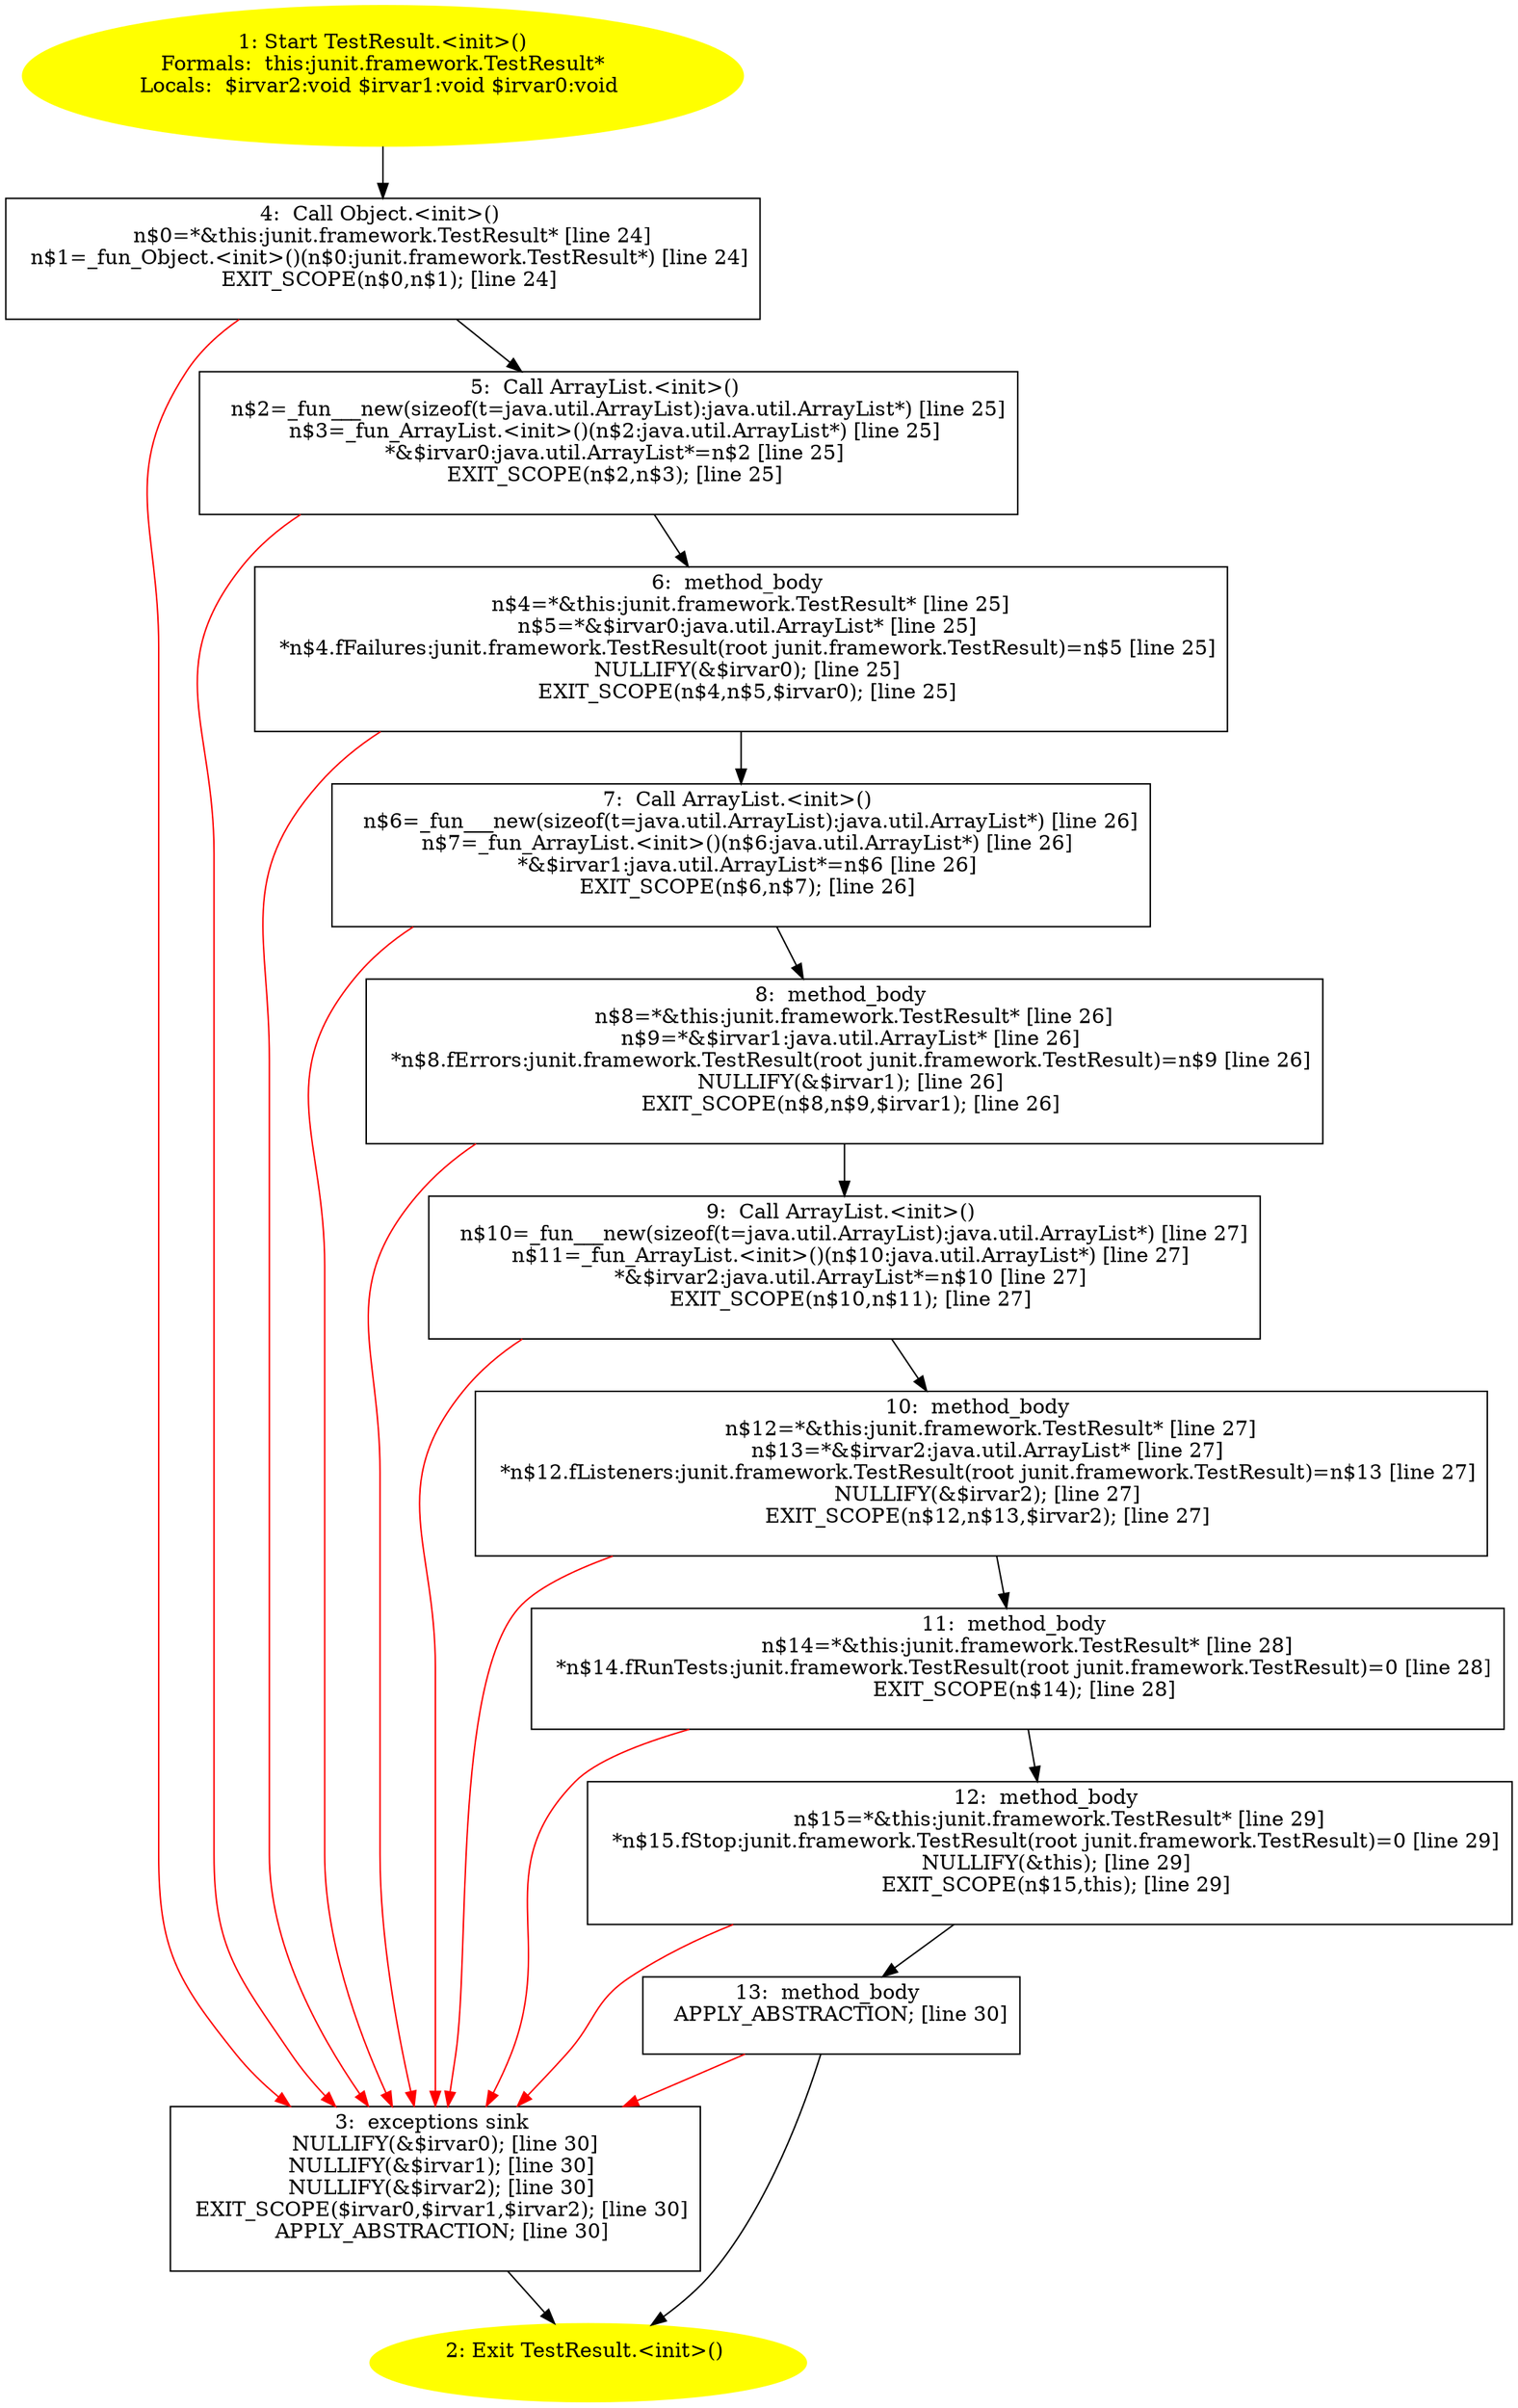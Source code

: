 /* @generated */
digraph cfg {
"junit.framework.TestResult.<init>().3354f0b9743543b9296d82badfc34456_1" [label="1: Start TestResult.<init>()\nFormals:  this:junit.framework.TestResult*\nLocals:  $irvar2:void $irvar1:void $irvar0:void \n  " color=yellow style=filled]
	

	 "junit.framework.TestResult.<init>().3354f0b9743543b9296d82badfc34456_1" -> "junit.framework.TestResult.<init>().3354f0b9743543b9296d82badfc34456_4" ;
"junit.framework.TestResult.<init>().3354f0b9743543b9296d82badfc34456_2" [label="2: Exit TestResult.<init>() \n  " color=yellow style=filled]
	

"junit.framework.TestResult.<init>().3354f0b9743543b9296d82badfc34456_3" [label="3:  exceptions sink \n   NULLIFY(&$irvar0); [line 30]\n  NULLIFY(&$irvar1); [line 30]\n  NULLIFY(&$irvar2); [line 30]\n  EXIT_SCOPE($irvar0,$irvar1,$irvar2); [line 30]\n  APPLY_ABSTRACTION; [line 30]\n " shape="box"]
	

	 "junit.framework.TestResult.<init>().3354f0b9743543b9296d82badfc34456_3" -> "junit.framework.TestResult.<init>().3354f0b9743543b9296d82badfc34456_2" ;
"junit.framework.TestResult.<init>().3354f0b9743543b9296d82badfc34456_4" [label="4:  Call Object.<init>() \n   n$0=*&this:junit.framework.TestResult* [line 24]\n  n$1=_fun_Object.<init>()(n$0:junit.framework.TestResult*) [line 24]\n  EXIT_SCOPE(n$0,n$1); [line 24]\n " shape="box"]
	

	 "junit.framework.TestResult.<init>().3354f0b9743543b9296d82badfc34456_4" -> "junit.framework.TestResult.<init>().3354f0b9743543b9296d82badfc34456_5" ;
	 "junit.framework.TestResult.<init>().3354f0b9743543b9296d82badfc34456_4" -> "junit.framework.TestResult.<init>().3354f0b9743543b9296d82badfc34456_3" [color="red" ];
"junit.framework.TestResult.<init>().3354f0b9743543b9296d82badfc34456_5" [label="5:  Call ArrayList.<init>() \n   n$2=_fun___new(sizeof(t=java.util.ArrayList):java.util.ArrayList*) [line 25]\n  n$3=_fun_ArrayList.<init>()(n$2:java.util.ArrayList*) [line 25]\n  *&$irvar0:java.util.ArrayList*=n$2 [line 25]\n  EXIT_SCOPE(n$2,n$3); [line 25]\n " shape="box"]
	

	 "junit.framework.TestResult.<init>().3354f0b9743543b9296d82badfc34456_5" -> "junit.framework.TestResult.<init>().3354f0b9743543b9296d82badfc34456_6" ;
	 "junit.framework.TestResult.<init>().3354f0b9743543b9296d82badfc34456_5" -> "junit.framework.TestResult.<init>().3354f0b9743543b9296d82badfc34456_3" [color="red" ];
"junit.framework.TestResult.<init>().3354f0b9743543b9296d82badfc34456_6" [label="6:  method_body \n   n$4=*&this:junit.framework.TestResult* [line 25]\n  n$5=*&$irvar0:java.util.ArrayList* [line 25]\n  *n$4.fFailures:junit.framework.TestResult(root junit.framework.TestResult)=n$5 [line 25]\n  NULLIFY(&$irvar0); [line 25]\n  EXIT_SCOPE(n$4,n$5,$irvar0); [line 25]\n " shape="box"]
	

	 "junit.framework.TestResult.<init>().3354f0b9743543b9296d82badfc34456_6" -> "junit.framework.TestResult.<init>().3354f0b9743543b9296d82badfc34456_7" ;
	 "junit.framework.TestResult.<init>().3354f0b9743543b9296d82badfc34456_6" -> "junit.framework.TestResult.<init>().3354f0b9743543b9296d82badfc34456_3" [color="red" ];
"junit.framework.TestResult.<init>().3354f0b9743543b9296d82badfc34456_7" [label="7:  Call ArrayList.<init>() \n   n$6=_fun___new(sizeof(t=java.util.ArrayList):java.util.ArrayList*) [line 26]\n  n$7=_fun_ArrayList.<init>()(n$6:java.util.ArrayList*) [line 26]\n  *&$irvar1:java.util.ArrayList*=n$6 [line 26]\n  EXIT_SCOPE(n$6,n$7); [line 26]\n " shape="box"]
	

	 "junit.framework.TestResult.<init>().3354f0b9743543b9296d82badfc34456_7" -> "junit.framework.TestResult.<init>().3354f0b9743543b9296d82badfc34456_8" ;
	 "junit.framework.TestResult.<init>().3354f0b9743543b9296d82badfc34456_7" -> "junit.framework.TestResult.<init>().3354f0b9743543b9296d82badfc34456_3" [color="red" ];
"junit.framework.TestResult.<init>().3354f0b9743543b9296d82badfc34456_8" [label="8:  method_body \n   n$8=*&this:junit.framework.TestResult* [line 26]\n  n$9=*&$irvar1:java.util.ArrayList* [line 26]\n  *n$8.fErrors:junit.framework.TestResult(root junit.framework.TestResult)=n$9 [line 26]\n  NULLIFY(&$irvar1); [line 26]\n  EXIT_SCOPE(n$8,n$9,$irvar1); [line 26]\n " shape="box"]
	

	 "junit.framework.TestResult.<init>().3354f0b9743543b9296d82badfc34456_8" -> "junit.framework.TestResult.<init>().3354f0b9743543b9296d82badfc34456_9" ;
	 "junit.framework.TestResult.<init>().3354f0b9743543b9296d82badfc34456_8" -> "junit.framework.TestResult.<init>().3354f0b9743543b9296d82badfc34456_3" [color="red" ];
"junit.framework.TestResult.<init>().3354f0b9743543b9296d82badfc34456_9" [label="9:  Call ArrayList.<init>() \n   n$10=_fun___new(sizeof(t=java.util.ArrayList):java.util.ArrayList*) [line 27]\n  n$11=_fun_ArrayList.<init>()(n$10:java.util.ArrayList*) [line 27]\n  *&$irvar2:java.util.ArrayList*=n$10 [line 27]\n  EXIT_SCOPE(n$10,n$11); [line 27]\n " shape="box"]
	

	 "junit.framework.TestResult.<init>().3354f0b9743543b9296d82badfc34456_9" -> "junit.framework.TestResult.<init>().3354f0b9743543b9296d82badfc34456_10" ;
	 "junit.framework.TestResult.<init>().3354f0b9743543b9296d82badfc34456_9" -> "junit.framework.TestResult.<init>().3354f0b9743543b9296d82badfc34456_3" [color="red" ];
"junit.framework.TestResult.<init>().3354f0b9743543b9296d82badfc34456_10" [label="10:  method_body \n   n$12=*&this:junit.framework.TestResult* [line 27]\n  n$13=*&$irvar2:java.util.ArrayList* [line 27]\n  *n$12.fListeners:junit.framework.TestResult(root junit.framework.TestResult)=n$13 [line 27]\n  NULLIFY(&$irvar2); [line 27]\n  EXIT_SCOPE(n$12,n$13,$irvar2); [line 27]\n " shape="box"]
	

	 "junit.framework.TestResult.<init>().3354f0b9743543b9296d82badfc34456_10" -> "junit.framework.TestResult.<init>().3354f0b9743543b9296d82badfc34456_11" ;
	 "junit.framework.TestResult.<init>().3354f0b9743543b9296d82badfc34456_10" -> "junit.framework.TestResult.<init>().3354f0b9743543b9296d82badfc34456_3" [color="red" ];
"junit.framework.TestResult.<init>().3354f0b9743543b9296d82badfc34456_11" [label="11:  method_body \n   n$14=*&this:junit.framework.TestResult* [line 28]\n  *n$14.fRunTests:junit.framework.TestResult(root junit.framework.TestResult)=0 [line 28]\n  EXIT_SCOPE(n$14); [line 28]\n " shape="box"]
	

	 "junit.framework.TestResult.<init>().3354f0b9743543b9296d82badfc34456_11" -> "junit.framework.TestResult.<init>().3354f0b9743543b9296d82badfc34456_12" ;
	 "junit.framework.TestResult.<init>().3354f0b9743543b9296d82badfc34456_11" -> "junit.framework.TestResult.<init>().3354f0b9743543b9296d82badfc34456_3" [color="red" ];
"junit.framework.TestResult.<init>().3354f0b9743543b9296d82badfc34456_12" [label="12:  method_body \n   n$15=*&this:junit.framework.TestResult* [line 29]\n  *n$15.fStop:junit.framework.TestResult(root junit.framework.TestResult)=0 [line 29]\n  NULLIFY(&this); [line 29]\n  EXIT_SCOPE(n$15,this); [line 29]\n " shape="box"]
	

	 "junit.framework.TestResult.<init>().3354f0b9743543b9296d82badfc34456_12" -> "junit.framework.TestResult.<init>().3354f0b9743543b9296d82badfc34456_13" ;
	 "junit.framework.TestResult.<init>().3354f0b9743543b9296d82badfc34456_12" -> "junit.framework.TestResult.<init>().3354f0b9743543b9296d82badfc34456_3" [color="red" ];
"junit.framework.TestResult.<init>().3354f0b9743543b9296d82badfc34456_13" [label="13:  method_body \n   APPLY_ABSTRACTION; [line 30]\n " shape="box"]
	

	 "junit.framework.TestResult.<init>().3354f0b9743543b9296d82badfc34456_13" -> "junit.framework.TestResult.<init>().3354f0b9743543b9296d82badfc34456_2" ;
	 "junit.framework.TestResult.<init>().3354f0b9743543b9296d82badfc34456_13" -> "junit.framework.TestResult.<init>().3354f0b9743543b9296d82badfc34456_3" [color="red" ];
}
